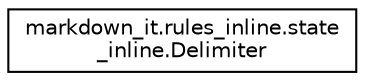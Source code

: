 digraph "Graphical Class Hierarchy"
{
 // LATEX_PDF_SIZE
  edge [fontname="Helvetica",fontsize="10",labelfontname="Helvetica",labelfontsize="10"];
  node [fontname="Helvetica",fontsize="10",shape=record];
  rankdir="LR";
  Node0 [label="markdown_it.rules_inline.state\l_inline.Delimiter",height=0.2,width=0.4,color="black", fillcolor="white", style="filled",URL="$classmarkdown__it_1_1rules__inline_1_1state__inline_1_1Delimiter.html",tooltip=" "];
}
